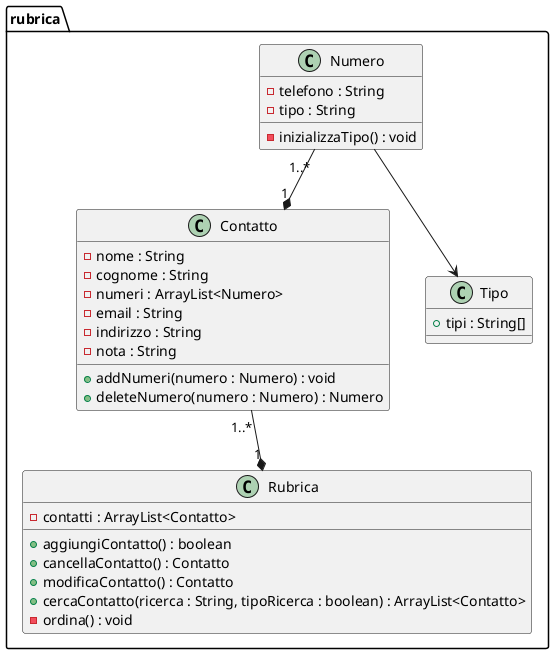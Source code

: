 @startuml
package rubrica {
    class Rubrica {
        - contatti : ArrayList<Contatto>

        + aggiungiContatto() : boolean
        + cancellaContatto() : Contatto
        + modificaContatto() : Contatto
        + cercaContatto(ricerca : String, tipoRicerca : boolean) : ArrayList<Contatto>
        - ordina() : void
    }
    class Contatto {
        - nome : String
        - cognome : String
        - numeri : ArrayList<Numero>
        - email : String
        - indirizzo : String
        - nota : String

        + addNumeri(numero : Numero) : void
        + deleteNumero(numero : Numero) : Numero
    }
    class Numero {
        - telefono : String
        - tipo : String

        - inizializzaTipo() : void
    }
    class Tipo {
        + tipi : String[]
    }
}
Numero --> Tipo
Numero "1..*" --* "1" Contatto
Contatto "1..*" --* "1" Rubrica
@enduml